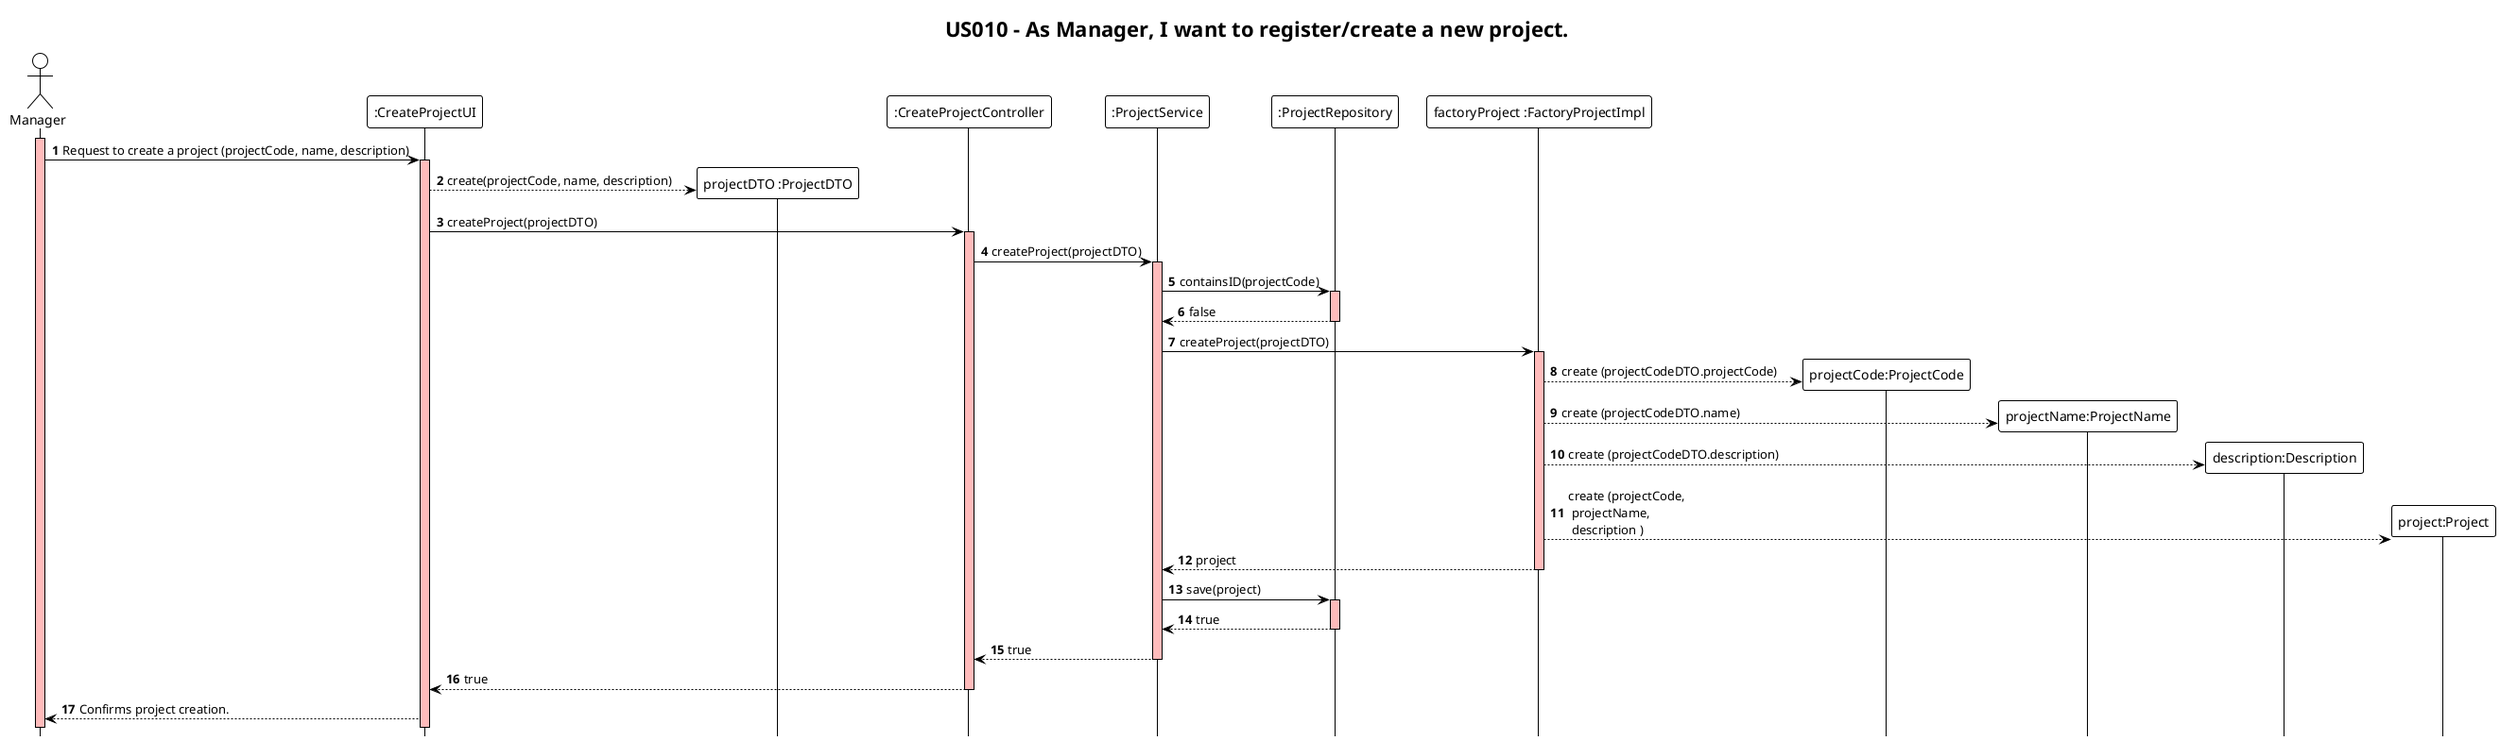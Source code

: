@startuml
!theme plain
hide footbox
autonumber
title "US010 - As Manager, I want to register/create a new project."

actor "Manager" as user
participant ":CreateProjectUI" as UI
participant "projectDTO :ProjectDTO" as dto
participant ":CreateProjectController" as Controller
participant ":ProjectService" as Services
participant ":ProjectRepository" as Repository
participant "factoryProject :FactoryProjectImpl" as Factory

activate user #FFBBBB
user ->  UI: Request to create a project (projectCode, name, description)

activate UI #FFBBBB
UI --> dto ** : create(projectCode, name, description)
UI -> Controller: createProject(projectDTO)

activate Controller #FFBBBB
Controller -> Services: createProject(projectDTO)

activate Services #FFBBBB
Services -> Repository: containsID(projectCode)

activate Repository #FFBBBB
Repository -->Services: false
deactivate
Services -> Factory:createProject(projectDTO)

activate Factory #FFBBBB
Factory --> "projectCode:ProjectCode" ** :create (projectCodeDTO.projectCode)
Factory --> "projectName:ProjectName" ** :create (projectCodeDTO.name)
Factory --> "description:Description" ** :create (projectCodeDTO.description)
Factory --> "project:Project" ** :create (projectCode, \n projectName,\n description )
Factory --> Services :project
deactivate
Services -> Repository :save(project)
activate Repository #FFBBBB
Repository -->Services : true
deactivate
Services --> Controller: true
deactivate
Controller --> UI: true
deactivate
UI --> user: Confirms project creation.

@enduml